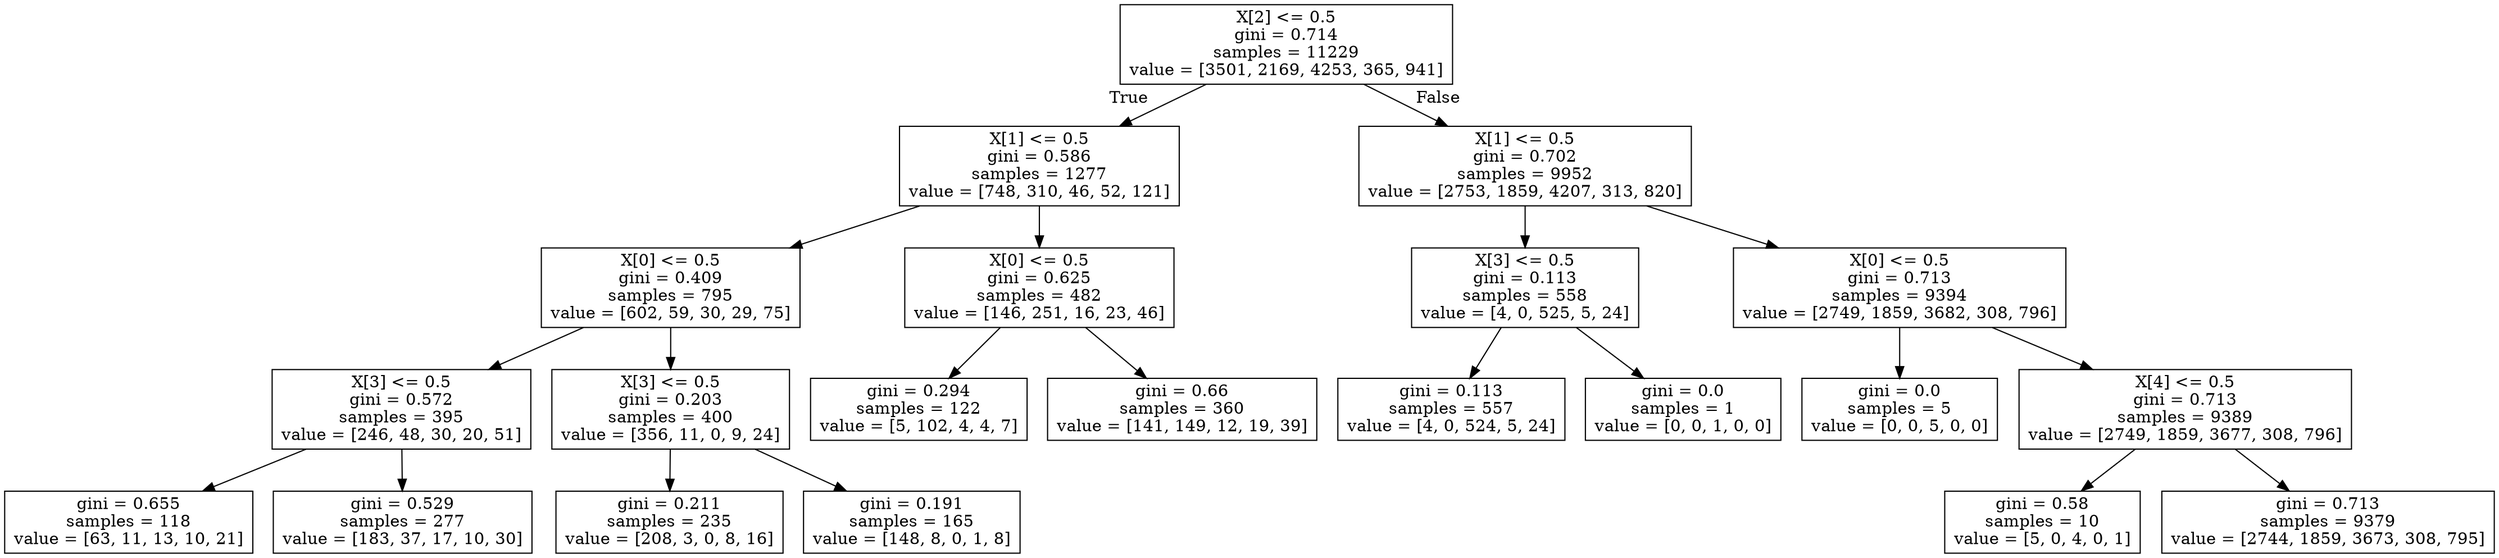 digraph Tree {
node [shape=box] ;
0 [label="X[2] <= 0.5\ngini = 0.714\nsamples = 11229\nvalue = [3501, 2169, 4253, 365, 941]"] ;
1 [label="X[1] <= 0.5\ngini = 0.586\nsamples = 1277\nvalue = [748, 310, 46, 52, 121]"] ;
0 -> 1 [labeldistance=2.5, labelangle=45, headlabel="True"] ;
2 [label="X[0] <= 0.5\ngini = 0.409\nsamples = 795\nvalue = [602, 59, 30, 29, 75]"] ;
1 -> 2 ;
3 [label="X[3] <= 0.5\ngini = 0.572\nsamples = 395\nvalue = [246, 48, 30, 20, 51]"] ;
2 -> 3 ;
4 [label="gini = 0.655\nsamples = 118\nvalue = [63, 11, 13, 10, 21]"] ;
3 -> 4 ;
5 [label="gini = 0.529\nsamples = 277\nvalue = [183, 37, 17, 10, 30]"] ;
3 -> 5 ;
6 [label="X[3] <= 0.5\ngini = 0.203\nsamples = 400\nvalue = [356, 11, 0, 9, 24]"] ;
2 -> 6 ;
7 [label="gini = 0.211\nsamples = 235\nvalue = [208, 3, 0, 8, 16]"] ;
6 -> 7 ;
8 [label="gini = 0.191\nsamples = 165\nvalue = [148, 8, 0, 1, 8]"] ;
6 -> 8 ;
9 [label="X[0] <= 0.5\ngini = 0.625\nsamples = 482\nvalue = [146, 251, 16, 23, 46]"] ;
1 -> 9 ;
10 [label="gini = 0.294\nsamples = 122\nvalue = [5, 102, 4, 4, 7]"] ;
9 -> 10 ;
11 [label="gini = 0.66\nsamples = 360\nvalue = [141, 149, 12, 19, 39]"] ;
9 -> 11 ;
12 [label="X[1] <= 0.5\ngini = 0.702\nsamples = 9952\nvalue = [2753, 1859, 4207, 313, 820]"] ;
0 -> 12 [labeldistance=2.5, labelangle=-45, headlabel="False"] ;
13 [label="X[3] <= 0.5\ngini = 0.113\nsamples = 558\nvalue = [4, 0, 525, 5, 24]"] ;
12 -> 13 ;
14 [label="gini = 0.113\nsamples = 557\nvalue = [4, 0, 524, 5, 24]"] ;
13 -> 14 ;
15 [label="gini = 0.0\nsamples = 1\nvalue = [0, 0, 1, 0, 0]"] ;
13 -> 15 ;
16 [label="X[0] <= 0.5\ngini = 0.713\nsamples = 9394\nvalue = [2749, 1859, 3682, 308, 796]"] ;
12 -> 16 ;
17 [label="gini = 0.0\nsamples = 5\nvalue = [0, 0, 5, 0, 0]"] ;
16 -> 17 ;
18 [label="X[4] <= 0.5\ngini = 0.713\nsamples = 9389\nvalue = [2749, 1859, 3677, 308, 796]"] ;
16 -> 18 ;
19 [label="gini = 0.58\nsamples = 10\nvalue = [5, 0, 4, 0, 1]"] ;
18 -> 19 ;
20 [label="gini = 0.713\nsamples = 9379\nvalue = [2744, 1859, 3673, 308, 795]"] ;
18 -> 20 ;
}